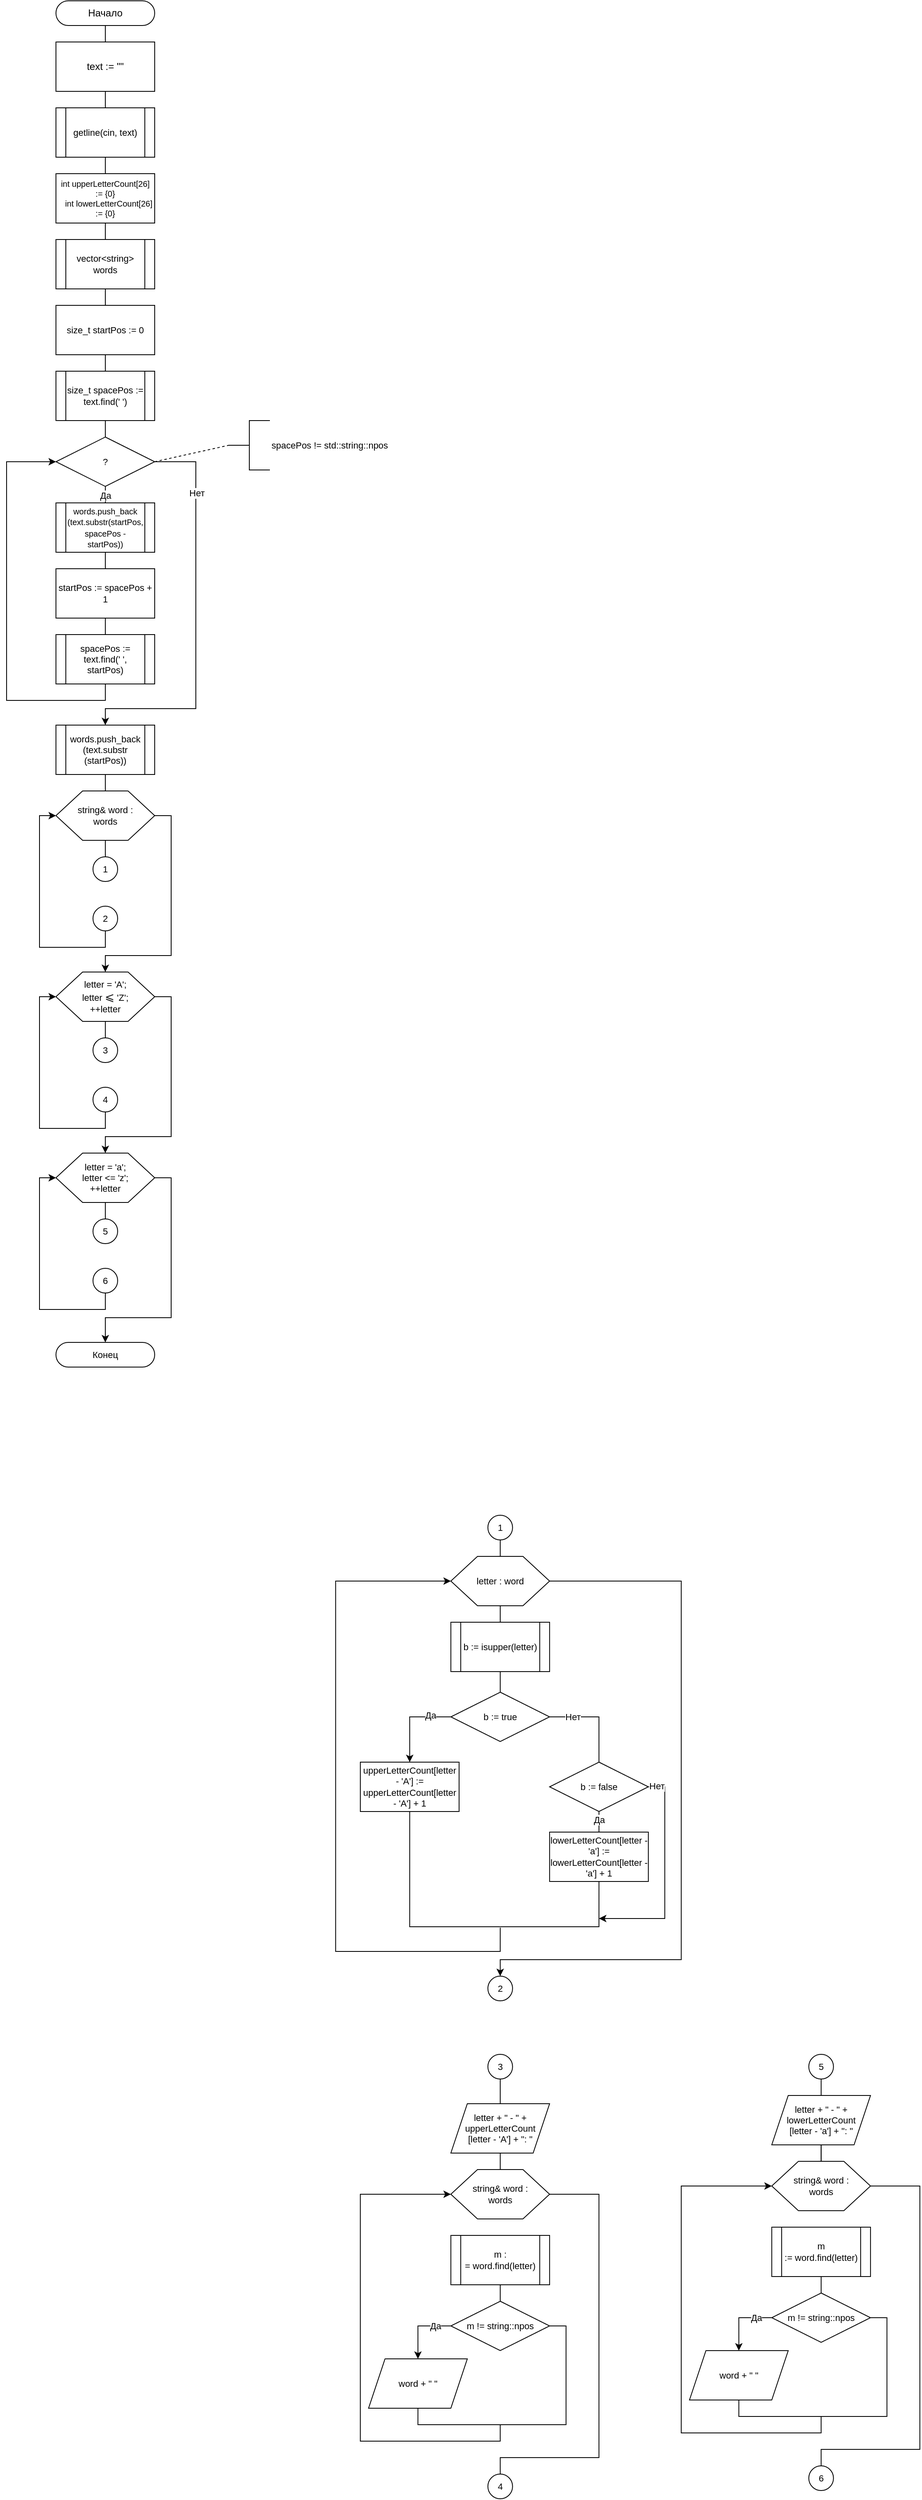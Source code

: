 <mxfile version="24.1.0" type="device">
  <diagram name="Страница — 1" id="LpRWLgtyUxqBfQE5HRES">
    <mxGraphModel dx="1615" dy="1103" grid="1" gridSize="10" guides="1" tooltips="1" connect="1" arrows="1" fold="1" page="1" pageScale="1" pageWidth="827" pageHeight="1169" math="0" shadow="0">
      <root>
        <mxCell id="0" />
        <mxCell id="1" parent="0" />
        <mxCell id="wi-dHBFV3SKePWuk6fNv-3" style="edgeStyle=orthogonalEdgeStyle;rounded=0;orthogonalLoop=1;jettySize=auto;html=1;exitX=0.5;exitY=1;exitDx=0;exitDy=0;entryX=0.5;entryY=0;entryDx=0;entryDy=0;endArrow=none;endFill=0;" parent="1" source="wi-dHBFV3SKePWuk6fNv-1" target="wi-dHBFV3SKePWuk6fNv-2" edge="1">
          <mxGeometry relative="1" as="geometry" />
        </mxCell>
        <mxCell id="wi-dHBFV3SKePWuk6fNv-1" value="Начало" style="rounded=1;whiteSpace=wrap;html=1;arcSize=50;" parent="1" vertex="1">
          <mxGeometry x="450" y="80.0" width="120" height="30" as="geometry" />
        </mxCell>
        <mxCell id="wi-dHBFV3SKePWuk6fNv-6" style="edgeStyle=orthogonalEdgeStyle;rounded=0;orthogonalLoop=1;jettySize=auto;html=1;exitX=0.5;exitY=1;exitDx=0;exitDy=0;entryX=0.5;entryY=0;entryDx=0;entryDy=0;strokeColor=default;align=center;verticalAlign=middle;fontFamily=Helvetica;fontSize=11;fontColor=default;labelBackgroundColor=default;endArrow=none;endFill=0;" parent="1" source="wi-dHBFV3SKePWuk6fNv-2" target="wi-dHBFV3SKePWuk6fNv-5" edge="1">
          <mxGeometry relative="1" as="geometry" />
        </mxCell>
        <mxCell id="wi-dHBFV3SKePWuk6fNv-2" value="text := &quot;&quot;" style="rounded=0;whiteSpace=wrap;html=1;" parent="1" vertex="1">
          <mxGeometry x="450" y="130" width="120" height="60" as="geometry" />
        </mxCell>
        <mxCell id="wi-dHBFV3SKePWuk6fNv-8" style="edgeStyle=orthogonalEdgeStyle;rounded=0;orthogonalLoop=1;jettySize=auto;html=1;exitX=0.5;exitY=1;exitDx=0;exitDy=0;entryX=0.5;entryY=0;entryDx=0;entryDy=0;strokeColor=default;align=center;verticalAlign=middle;fontFamily=Helvetica;fontSize=11;fontColor=default;labelBackgroundColor=default;endArrow=none;endFill=0;" parent="1" source="wi-dHBFV3SKePWuk6fNv-5" target="wi-dHBFV3SKePWuk6fNv-7" edge="1">
          <mxGeometry relative="1" as="geometry" />
        </mxCell>
        <mxCell id="wi-dHBFV3SKePWuk6fNv-5" value="getline(cin, text)" style="shape=process;whiteSpace=wrap;html=1;backgroundOutline=1;fontFamily=Helvetica;fontSize=11;fontColor=default;labelBackgroundColor=default;" parent="1" vertex="1">
          <mxGeometry x="450" y="210" width="120" height="60" as="geometry" />
        </mxCell>
        <mxCell id="wi-dHBFV3SKePWuk6fNv-10" style="edgeStyle=orthogonalEdgeStyle;rounded=0;orthogonalLoop=1;jettySize=auto;html=1;exitX=0.5;exitY=1;exitDx=0;exitDy=0;entryX=0.5;entryY=0;entryDx=0;entryDy=0;strokeColor=default;align=center;verticalAlign=middle;fontFamily=Helvetica;fontSize=11;fontColor=default;labelBackgroundColor=default;endArrow=none;endFill=0;" parent="1" source="wi-dHBFV3SKePWuk6fNv-7" target="wi-dHBFV3SKePWuk6fNv-9" edge="1">
          <mxGeometry relative="1" as="geometry" />
        </mxCell>
        <mxCell id="wi-dHBFV3SKePWuk6fNv-7" value="&lt;div style=&quot;font-size: 10px;&quot;&gt;&lt;font style=&quot;font-size: 10px;&quot;&gt;int upperLetterCount[26] := {0}&lt;/font&gt;&lt;/div&gt;&lt;div style=&quot;font-size: 10px;&quot;&gt;&lt;font style=&quot;font-size: 10px;&quot;&gt;&amp;nbsp; &amp;nbsp;int lowerLetterCount[26] := {0}&lt;/font&gt;&lt;/div&gt;" style="rounded=0;whiteSpace=wrap;html=1;fontFamily=Helvetica;fontSize=11;fontColor=default;labelBackgroundColor=default;" parent="1" vertex="1">
          <mxGeometry x="450" y="290" width="120" height="60" as="geometry" />
        </mxCell>
        <mxCell id="wi-dHBFV3SKePWuk6fNv-12" style="edgeStyle=orthogonalEdgeStyle;rounded=0;orthogonalLoop=1;jettySize=auto;html=1;exitX=0.5;exitY=1;exitDx=0;exitDy=0;entryX=0.5;entryY=0;entryDx=0;entryDy=0;strokeColor=default;align=center;verticalAlign=middle;fontFamily=Helvetica;fontSize=11;fontColor=default;labelBackgroundColor=default;endArrow=none;endFill=0;" parent="1" source="wi-dHBFV3SKePWuk6fNv-9" target="wi-dHBFV3SKePWuk6fNv-11" edge="1">
          <mxGeometry relative="1" as="geometry" />
        </mxCell>
        <mxCell id="wi-dHBFV3SKePWuk6fNv-9" value="vector&amp;lt;string&amp;gt; words" style="shape=process;whiteSpace=wrap;html=1;backgroundOutline=1;fontFamily=Helvetica;fontSize=11;fontColor=default;labelBackgroundColor=default;" parent="1" vertex="1">
          <mxGeometry x="450" y="370" width="120" height="60" as="geometry" />
        </mxCell>
        <mxCell id="wi-dHBFV3SKePWuk6fNv-14" style="edgeStyle=orthogonalEdgeStyle;rounded=0;orthogonalLoop=1;jettySize=auto;html=1;exitX=0.5;exitY=1;exitDx=0;exitDy=0;entryX=0.5;entryY=0;entryDx=0;entryDy=0;strokeColor=default;align=center;verticalAlign=middle;fontFamily=Helvetica;fontSize=11;fontColor=default;labelBackgroundColor=default;endArrow=none;endFill=0;" parent="1" source="wi-dHBFV3SKePWuk6fNv-11" target="wi-dHBFV3SKePWuk6fNv-13" edge="1">
          <mxGeometry relative="1" as="geometry" />
        </mxCell>
        <mxCell id="wi-dHBFV3SKePWuk6fNv-11" value="size_t startPos := 0" style="rounded=0;whiteSpace=wrap;html=1;fontFamily=Helvetica;fontSize=11;fontColor=default;labelBackgroundColor=default;" parent="1" vertex="1">
          <mxGeometry x="450" y="450" width="120" height="60" as="geometry" />
        </mxCell>
        <mxCell id="wi-dHBFV3SKePWuk6fNv-16" style="edgeStyle=orthogonalEdgeStyle;rounded=0;orthogonalLoop=1;jettySize=auto;html=1;exitX=0.5;exitY=1;exitDx=0;exitDy=0;entryX=0.5;entryY=0;entryDx=0;entryDy=0;strokeColor=default;align=center;verticalAlign=middle;fontFamily=Helvetica;fontSize=11;fontColor=default;labelBackgroundColor=default;endArrow=none;endFill=0;" parent="1" source="wi-dHBFV3SKePWuk6fNv-13" target="wi-dHBFV3SKePWuk6fNv-15" edge="1">
          <mxGeometry relative="1" as="geometry" />
        </mxCell>
        <mxCell id="wi-dHBFV3SKePWuk6fNv-13" value="size_t spacePos := text.find(&#39; &#39;)" style="shape=process;whiteSpace=wrap;html=1;backgroundOutline=1;fontFamily=Helvetica;fontSize=11;fontColor=default;labelBackgroundColor=default;" parent="1" vertex="1">
          <mxGeometry x="450" y="530" width="120" height="60" as="geometry" />
        </mxCell>
        <mxCell id="wi-dHBFV3SKePWuk6fNv-20" style="edgeStyle=orthogonalEdgeStyle;rounded=0;orthogonalLoop=1;jettySize=auto;html=1;exitX=0.5;exitY=1;exitDx=0;exitDy=0;entryX=0.5;entryY=0;entryDx=0;entryDy=0;strokeColor=default;align=center;verticalAlign=middle;fontFamily=Helvetica;fontSize=11;fontColor=default;labelBackgroundColor=default;endArrow=none;endFill=0;" parent="1" source="wi-dHBFV3SKePWuk6fNv-15" target="wi-dHBFV3SKePWuk6fNv-19" edge="1">
          <mxGeometry relative="1" as="geometry" />
        </mxCell>
        <mxCell id="wi-dHBFV3SKePWuk6fNv-25" value="Да" style="edgeLabel;html=1;align=center;verticalAlign=middle;resizable=0;points=[];fontFamily=Helvetica;fontSize=11;fontColor=default;labelBackgroundColor=default;" parent="wi-dHBFV3SKePWuk6fNv-20" vertex="1" connectable="0">
          <mxGeometry x="0.039" relative="1" as="geometry">
            <mxPoint as="offset" />
          </mxGeometry>
        </mxCell>
        <mxCell id="wi-dHBFV3SKePWuk6fNv-29" style="edgeStyle=orthogonalEdgeStyle;rounded=0;orthogonalLoop=1;jettySize=auto;html=1;exitX=1;exitY=0.5;exitDx=0;exitDy=0;entryX=0.5;entryY=0;entryDx=0;entryDy=0;strokeColor=default;align=center;verticalAlign=middle;fontFamily=Helvetica;fontSize=11;fontColor=default;labelBackgroundColor=default;endArrow=classic;endFill=1;" parent="1" source="wi-dHBFV3SKePWuk6fNv-15" target="wi-dHBFV3SKePWuk6fNv-28" edge="1">
          <mxGeometry relative="1" as="geometry">
            <Array as="points">
              <mxPoint x="620" y="640" />
              <mxPoint x="620" y="940" />
              <mxPoint x="510" y="940" />
            </Array>
          </mxGeometry>
        </mxCell>
        <mxCell id="wi-dHBFV3SKePWuk6fNv-31" value="Нет" style="edgeLabel;html=1;align=center;verticalAlign=middle;resizable=0;points=[];fontFamily=Helvetica;fontSize=11;fontColor=default;labelBackgroundColor=default;" parent="wi-dHBFV3SKePWuk6fNv-29" vertex="1" connectable="0">
          <mxGeometry x="-0.634" y="1" relative="1" as="geometry">
            <mxPoint as="offset" />
          </mxGeometry>
        </mxCell>
        <mxCell id="wi-dHBFV3SKePWuk6fNv-15" value="&lt;font style=&quot;font-size: 11px;&quot;&gt;?&lt;/font&gt;" style="rhombus;whiteSpace=wrap;html=1;fontFamily=Helvetica;fontSize=8;fontColor=default;labelBackgroundColor=default;" parent="1" vertex="1">
          <mxGeometry x="450" y="610" width="120" height="60" as="geometry" />
        </mxCell>
        <mxCell id="wi-dHBFV3SKePWuk6fNv-17" value="spacePos != std::string::npos" style="strokeWidth=1;html=1;shape=mxgraph.flowchart.annotation_2;align=left;labelPosition=right;pointerEvents=1;fontFamily=Helvetica;fontSize=11;fontColor=default;labelBackgroundColor=default;" parent="1" vertex="1">
          <mxGeometry x="660" y="590" width="50" height="60" as="geometry" />
        </mxCell>
        <mxCell id="wi-dHBFV3SKePWuk6fNv-18" style="rounded=0;orthogonalLoop=1;jettySize=auto;html=1;exitX=1;exitY=0.5;exitDx=0;exitDy=0;entryX=0;entryY=0.5;entryDx=0;entryDy=0;entryPerimeter=0;strokeColor=default;align=center;verticalAlign=middle;fontFamily=Helvetica;fontSize=11;fontColor=default;labelBackgroundColor=default;endArrow=none;endFill=0;dashed=1;" parent="1" source="wi-dHBFV3SKePWuk6fNv-15" target="wi-dHBFV3SKePWuk6fNv-17" edge="1">
          <mxGeometry relative="1" as="geometry" />
        </mxCell>
        <mxCell id="wi-dHBFV3SKePWuk6fNv-22" style="edgeStyle=orthogonalEdgeStyle;rounded=0;orthogonalLoop=1;jettySize=auto;html=1;exitX=0.5;exitY=1;exitDx=0;exitDy=0;entryX=0.5;entryY=0;entryDx=0;entryDy=0;strokeColor=default;align=center;verticalAlign=middle;fontFamily=Helvetica;fontSize=11;fontColor=default;labelBackgroundColor=default;endArrow=none;endFill=0;" parent="1" source="wi-dHBFV3SKePWuk6fNv-19" target="wi-dHBFV3SKePWuk6fNv-21" edge="1">
          <mxGeometry relative="1" as="geometry" />
        </mxCell>
        <mxCell id="wi-dHBFV3SKePWuk6fNv-19" value="&lt;font style=&quot;font-size: 10px;&quot;&gt;words.push_back&lt;/font&gt;&lt;div&gt;&lt;font style=&quot;font-size: 10px;&quot;&gt;(text.substr(startPos, spacePos - startPos))&lt;/font&gt;&lt;/div&gt;" style="shape=process;whiteSpace=wrap;html=1;backgroundOutline=1;fontFamily=Helvetica;fontSize=11;fontColor=default;labelBackgroundColor=default;" parent="1" vertex="1">
          <mxGeometry x="450" y="690" width="120" height="60" as="geometry" />
        </mxCell>
        <mxCell id="wi-dHBFV3SKePWuk6fNv-24" style="edgeStyle=orthogonalEdgeStyle;rounded=0;orthogonalLoop=1;jettySize=auto;html=1;exitX=0.5;exitY=1;exitDx=0;exitDy=0;entryX=0.5;entryY=0;entryDx=0;entryDy=0;strokeColor=default;align=center;verticalAlign=middle;fontFamily=Helvetica;fontSize=11;fontColor=default;labelBackgroundColor=default;endArrow=none;endFill=0;" parent="1" source="wi-dHBFV3SKePWuk6fNv-21" target="wi-dHBFV3SKePWuk6fNv-23" edge="1">
          <mxGeometry relative="1" as="geometry" />
        </mxCell>
        <mxCell id="wi-dHBFV3SKePWuk6fNv-21" value="startPos := spacePos + 1" style="rounded=0;whiteSpace=wrap;html=1;fontFamily=Helvetica;fontSize=11;fontColor=default;labelBackgroundColor=default;" parent="1" vertex="1">
          <mxGeometry x="450" y="770" width="120" height="60" as="geometry" />
        </mxCell>
        <mxCell id="wi-dHBFV3SKePWuk6fNv-26" style="edgeStyle=orthogonalEdgeStyle;rounded=0;orthogonalLoop=1;jettySize=auto;html=1;exitX=0.5;exitY=1;exitDx=0;exitDy=0;entryX=0;entryY=0.5;entryDx=0;entryDy=0;strokeColor=default;align=center;verticalAlign=middle;fontFamily=Helvetica;fontSize=11;fontColor=default;labelBackgroundColor=default;endArrow=classic;endFill=1;" parent="1" source="wi-dHBFV3SKePWuk6fNv-23" target="wi-dHBFV3SKePWuk6fNv-15" edge="1">
          <mxGeometry relative="1" as="geometry">
            <Array as="points">
              <mxPoint x="510" y="930" />
              <mxPoint x="390" y="930" />
              <mxPoint x="390" y="640" />
            </Array>
          </mxGeometry>
        </mxCell>
        <mxCell id="wi-dHBFV3SKePWuk6fNv-23" value="spacePos := text.find(&#39; &#39;, startPos)" style="shape=process;whiteSpace=wrap;html=1;backgroundOutline=1;fontFamily=Helvetica;fontSize=11;fontColor=default;labelBackgroundColor=default;" parent="1" vertex="1">
          <mxGeometry x="450" y="850" width="120" height="60" as="geometry" />
        </mxCell>
        <mxCell id="wi-dHBFV3SKePWuk6fNv-36" style="edgeStyle=orthogonalEdgeStyle;rounded=0;orthogonalLoop=1;jettySize=auto;html=1;exitX=0.5;exitY=1;exitDx=0;exitDy=0;entryX=0.5;entryY=0;entryDx=0;entryDy=0;strokeColor=default;align=center;verticalAlign=middle;fontFamily=Helvetica;fontSize=11;fontColor=default;labelBackgroundColor=default;endArrow=none;endFill=0;" parent="1" source="wi-dHBFV3SKePWuk6fNv-28" target="wi-dHBFV3SKePWuk6fNv-32" edge="1">
          <mxGeometry relative="1" as="geometry" />
        </mxCell>
        <mxCell id="wi-dHBFV3SKePWuk6fNv-28" value="words.push_back&lt;div&gt;(text.substr&lt;/div&gt;&lt;div&gt;(startPos))&lt;/div&gt;" style="shape=process;whiteSpace=wrap;html=1;backgroundOutline=1;fontFamily=Helvetica;fontSize=11;fontColor=default;labelBackgroundColor=default;" parent="1" vertex="1">
          <mxGeometry x="450" y="960" width="120" height="60" as="geometry" />
        </mxCell>
        <mxCell id="wi-dHBFV3SKePWuk6fNv-39" style="edgeStyle=orthogonalEdgeStyle;rounded=0;orthogonalLoop=1;jettySize=auto;html=1;exitX=0.5;exitY=1;exitDx=0;exitDy=0;entryX=0.5;entryY=0;entryDx=0;entryDy=0;strokeColor=default;align=center;verticalAlign=middle;fontFamily=Helvetica;fontSize=11;fontColor=default;labelBackgroundColor=default;endArrow=none;endFill=0;" parent="1" source="wi-dHBFV3SKePWuk6fNv-32" target="wi-dHBFV3SKePWuk6fNv-38" edge="1">
          <mxGeometry relative="1" as="geometry" />
        </mxCell>
        <mxCell id="wi-dHBFV3SKePWuk6fNv-70" style="edgeStyle=orthogonalEdgeStyle;rounded=0;orthogonalLoop=1;jettySize=auto;html=1;exitX=1;exitY=0.5;exitDx=0;exitDy=0;entryX=0.5;entryY=0;entryDx=0;entryDy=0;strokeColor=default;align=center;verticalAlign=middle;fontFamily=Helvetica;fontSize=11;fontColor=default;labelBackgroundColor=default;endArrow=classic;endFill=1;" parent="1" source="wi-dHBFV3SKePWuk6fNv-32" target="wi-dHBFV3SKePWuk6fNv-68" edge="1">
          <mxGeometry relative="1" as="geometry">
            <Array as="points">
              <mxPoint x="590" y="1070" />
              <mxPoint x="590" y="1240" />
              <mxPoint x="510" y="1240" />
            </Array>
          </mxGeometry>
        </mxCell>
        <mxCell id="wi-dHBFV3SKePWuk6fNv-32" value="" style="verticalLabelPosition=bottom;verticalAlign=top;html=1;shape=hexagon;perimeter=hexagonPerimeter2;arcSize=6;size=0.27;fontFamily=Helvetica;fontSize=11;fontColor=default;labelBackgroundColor=default;" parent="1" vertex="1">
          <mxGeometry x="450" y="1040" width="120" height="60" as="geometry" />
        </mxCell>
        <mxCell id="wi-dHBFV3SKePWuk6fNv-33" value="string&amp;amp; word : words" style="text;html=1;align=center;verticalAlign=middle;whiteSpace=wrap;rounded=0;fontFamily=Helvetica;fontSize=11;fontColor=default;labelBackgroundColor=default;" parent="1" vertex="1">
          <mxGeometry x="470" y="1055" width="80" height="30" as="geometry" />
        </mxCell>
        <mxCell id="wi-dHBFV3SKePWuk6fNv-45" style="edgeStyle=orthogonalEdgeStyle;rounded=0;orthogonalLoop=1;jettySize=auto;html=1;exitX=0.5;exitY=1;exitDx=0;exitDy=0;entryX=0.5;entryY=0;entryDx=0;entryDy=0;strokeColor=default;align=center;verticalAlign=middle;fontFamily=Helvetica;fontSize=11;fontColor=default;labelBackgroundColor=default;endArrow=none;endFill=0;" parent="1" source="wi-dHBFV3SKePWuk6fNv-34" target="wi-dHBFV3SKePWuk6fNv-44" edge="1">
          <mxGeometry relative="1" as="geometry" />
        </mxCell>
        <mxCell id="wi-dHBFV3SKePWuk6fNv-65" style="edgeStyle=orthogonalEdgeStyle;rounded=0;orthogonalLoop=1;jettySize=auto;html=1;exitX=0;exitY=0.5;exitDx=0;exitDy=0;strokeColor=default;align=center;verticalAlign=middle;fontFamily=Helvetica;fontSize=11;fontColor=default;labelBackgroundColor=default;endArrow=none;endFill=0;startArrow=classic;startFill=1;" parent="1" source="wi-dHBFV3SKePWuk6fNv-34" edge="1">
          <mxGeometry relative="1" as="geometry">
            <mxPoint x="989.92" y="2421.103" as="targetPoint" />
            <Array as="points">
              <mxPoint x="789.92" y="2000" />
              <mxPoint x="789.92" y="2450" />
              <mxPoint x="989.92" y="2450" />
            </Array>
          </mxGeometry>
        </mxCell>
        <mxCell id="wi-dHBFV3SKePWuk6fNv-67" style="edgeStyle=orthogonalEdgeStyle;rounded=0;orthogonalLoop=1;jettySize=auto;html=1;exitX=1;exitY=0.5;exitDx=0;exitDy=0;entryX=0.5;entryY=0;entryDx=0;entryDy=0;strokeColor=default;align=center;verticalAlign=middle;fontFamily=Helvetica;fontSize=11;fontColor=default;labelBackgroundColor=default;endArrow=classic;endFill=1;" parent="1" source="wi-dHBFV3SKePWuk6fNv-34" target="wi-dHBFV3SKePWuk6fNv-66" edge="1">
          <mxGeometry relative="1" as="geometry">
            <Array as="points">
              <mxPoint x="1209.92" y="2000" />
              <mxPoint x="1209.92" y="2460" />
              <mxPoint x="989.92" y="2460" />
            </Array>
          </mxGeometry>
        </mxCell>
        <mxCell id="wi-dHBFV3SKePWuk6fNv-34" value="" style="verticalLabelPosition=bottom;verticalAlign=top;html=1;shape=hexagon;perimeter=hexagonPerimeter2;arcSize=6;size=0.27;fontFamily=Helvetica;fontSize=11;fontColor=default;labelBackgroundColor=default;" parent="1" vertex="1">
          <mxGeometry x="929.92" y="1970" width="120" height="60" as="geometry" />
        </mxCell>
        <mxCell id="wi-dHBFV3SKePWuk6fNv-37" value="letter : word" style="text;html=1;align=center;verticalAlign=middle;whiteSpace=wrap;rounded=0;fontFamily=Helvetica;fontSize=11;fontColor=default;labelBackgroundColor=default;" parent="1" vertex="1">
          <mxGeometry x="959.92" y="1985" width="60" height="30" as="geometry" />
        </mxCell>
        <mxCell id="wi-dHBFV3SKePWuk6fNv-38" value="1" style="ellipse;whiteSpace=wrap;html=1;aspect=fixed;fontFamily=Helvetica;fontSize=11;fontColor=default;labelBackgroundColor=default;" parent="1" vertex="1">
          <mxGeometry x="495" y="1120" width="30" height="30" as="geometry" />
        </mxCell>
        <mxCell id="wi-dHBFV3SKePWuk6fNv-41" style="edgeStyle=orthogonalEdgeStyle;rounded=0;orthogonalLoop=1;jettySize=auto;html=1;exitX=0.5;exitY=1;exitDx=0;exitDy=0;entryX=0;entryY=0.5;entryDx=0;entryDy=0;strokeColor=default;align=center;verticalAlign=middle;fontFamily=Helvetica;fontSize=11;fontColor=default;labelBackgroundColor=default;endArrow=classic;endFill=1;" parent="1" source="wi-dHBFV3SKePWuk6fNv-40" target="wi-dHBFV3SKePWuk6fNv-32" edge="1">
          <mxGeometry relative="1" as="geometry" />
        </mxCell>
        <mxCell id="wi-dHBFV3SKePWuk6fNv-40" value="2" style="ellipse;whiteSpace=wrap;html=1;aspect=fixed;fontFamily=Helvetica;fontSize=11;fontColor=default;labelBackgroundColor=default;" parent="1" vertex="1">
          <mxGeometry x="495" y="1180" width="30" height="30" as="geometry" />
        </mxCell>
        <mxCell id="wi-dHBFV3SKePWuk6fNv-43" style="edgeStyle=orthogonalEdgeStyle;rounded=0;orthogonalLoop=1;jettySize=auto;html=1;exitX=0.5;exitY=1;exitDx=0;exitDy=0;entryX=0.5;entryY=0;entryDx=0;entryDy=0;strokeColor=default;align=center;verticalAlign=middle;fontFamily=Helvetica;fontSize=11;fontColor=default;labelBackgroundColor=default;endArrow=none;endFill=0;" parent="1" source="wi-dHBFV3SKePWuk6fNv-42" target="wi-dHBFV3SKePWuk6fNv-34" edge="1">
          <mxGeometry relative="1" as="geometry" />
        </mxCell>
        <mxCell id="wi-dHBFV3SKePWuk6fNv-42" value="1" style="ellipse;whiteSpace=wrap;html=1;aspect=fixed;fontFamily=Helvetica;fontSize=11;fontColor=default;labelBackgroundColor=default;" parent="1" vertex="1">
          <mxGeometry x="974.92" y="1920" width="30" height="30" as="geometry" />
        </mxCell>
        <mxCell id="wi-dHBFV3SKePWuk6fNv-47" style="edgeStyle=orthogonalEdgeStyle;rounded=0;orthogonalLoop=1;jettySize=auto;html=1;exitX=0.5;exitY=1;exitDx=0;exitDy=0;entryX=0.5;entryY=0;entryDx=0;entryDy=0;strokeColor=default;align=center;verticalAlign=middle;fontFamily=Helvetica;fontSize=11;fontColor=default;labelBackgroundColor=default;endArrow=none;endFill=0;" parent="1" source="wi-dHBFV3SKePWuk6fNv-44" target="wi-dHBFV3SKePWuk6fNv-46" edge="1">
          <mxGeometry relative="1" as="geometry" />
        </mxCell>
        <mxCell id="wi-dHBFV3SKePWuk6fNv-44" value="b :=&amp;nbsp;isupper(letter)" style="shape=process;whiteSpace=wrap;html=1;backgroundOutline=1;fontFamily=Helvetica;fontSize=11;fontColor=default;labelBackgroundColor=default;" parent="1" vertex="1">
          <mxGeometry x="929.92" y="2050" width="120" height="60" as="geometry" />
        </mxCell>
        <mxCell id="wi-dHBFV3SKePWuk6fNv-52" style="edgeStyle=orthogonalEdgeStyle;rounded=0;orthogonalLoop=1;jettySize=auto;html=1;exitX=0;exitY=0.5;exitDx=0;exitDy=0;entryX=0.5;entryY=0;entryDx=0;entryDy=0;strokeColor=default;align=center;verticalAlign=middle;fontFamily=Helvetica;fontSize=11;fontColor=default;labelBackgroundColor=default;endArrow=classic;endFill=1;" parent="1" source="wi-dHBFV3SKePWuk6fNv-46" target="wi-dHBFV3SKePWuk6fNv-51" edge="1">
          <mxGeometry relative="1" as="geometry" />
        </mxCell>
        <mxCell id="wi-dHBFV3SKePWuk6fNv-53" value="Да" style="edgeLabel;html=1;align=center;verticalAlign=middle;resizable=0;points=[];fontFamily=Helvetica;fontSize=11;fontColor=default;labelBackgroundColor=default;" parent="wi-dHBFV3SKePWuk6fNv-52" vertex="1" connectable="0">
          <mxGeometry x="-0.522" y="-2" relative="1" as="geometry">
            <mxPoint as="offset" />
          </mxGeometry>
        </mxCell>
        <mxCell id="wi-dHBFV3SKePWuk6fNv-55" style="edgeStyle=orthogonalEdgeStyle;rounded=0;orthogonalLoop=1;jettySize=auto;html=1;exitX=1;exitY=0.5;exitDx=0;exitDy=0;entryX=0.5;entryY=0;entryDx=0;entryDy=0;strokeColor=default;align=center;verticalAlign=middle;fontFamily=Helvetica;fontSize=11;fontColor=default;labelBackgroundColor=default;endArrow=none;endFill=0;" parent="1" source="wi-dHBFV3SKePWuk6fNv-46" target="wi-dHBFV3SKePWuk6fNv-54" edge="1">
          <mxGeometry relative="1" as="geometry" />
        </mxCell>
        <mxCell id="wi-dHBFV3SKePWuk6fNv-56" value="Нет" style="edgeLabel;html=1;align=center;verticalAlign=middle;resizable=0;points=[];fontFamily=Helvetica;fontSize=11;fontColor=default;labelBackgroundColor=default;" parent="wi-dHBFV3SKePWuk6fNv-55" vertex="1" connectable="0">
          <mxGeometry x="-0.525" relative="1" as="geometry">
            <mxPoint as="offset" />
          </mxGeometry>
        </mxCell>
        <mxCell id="wi-dHBFV3SKePWuk6fNv-46" value="&lt;font style=&quot;font-size: 11px;&quot;&gt;b := true&lt;/font&gt;" style="rhombus;whiteSpace=wrap;html=1;fontFamily=Helvetica;fontSize=8;fontColor=default;labelBackgroundColor=default;" parent="1" vertex="1">
          <mxGeometry x="929.92" y="2135" width="120" height="60" as="geometry" />
        </mxCell>
        <mxCell id="wi-dHBFV3SKePWuk6fNv-60" style="edgeStyle=orthogonalEdgeStyle;rounded=0;orthogonalLoop=1;jettySize=auto;html=1;exitX=0.5;exitY=1;exitDx=0;exitDy=0;strokeColor=default;align=center;verticalAlign=middle;fontFamily=Helvetica;fontSize=11;fontColor=default;labelBackgroundColor=default;endArrow=none;endFill=0;" parent="1" source="wi-dHBFV3SKePWuk6fNv-51" edge="1">
          <mxGeometry relative="1" as="geometry">
            <mxPoint x="989.92" y="2420" as="targetPoint" />
            <Array as="points">
              <mxPoint x="879.92" y="2420" />
            </Array>
          </mxGeometry>
        </mxCell>
        <mxCell id="wi-dHBFV3SKePWuk6fNv-51" value="upperLetterCount[letter - &#39;A&#39;] := upperLetterCount[letter - &#39;A&#39;]&amp;nbsp;+ 1" style="rounded=0;whiteSpace=wrap;html=1;fontFamily=Helvetica;fontSize=11;fontColor=default;labelBackgroundColor=default;" parent="1" vertex="1">
          <mxGeometry x="819.92" y="2220" width="120" height="60" as="geometry" />
        </mxCell>
        <mxCell id="wi-dHBFV3SKePWuk6fNv-58" style="edgeStyle=orthogonalEdgeStyle;rounded=0;orthogonalLoop=1;jettySize=auto;html=1;exitX=0.5;exitY=1;exitDx=0;exitDy=0;entryX=0.5;entryY=0;entryDx=0;entryDy=0;strokeColor=default;align=center;verticalAlign=middle;fontFamily=Helvetica;fontSize=11;fontColor=default;labelBackgroundColor=default;endArrow=none;endFill=0;" parent="1" source="wi-dHBFV3SKePWuk6fNv-54" target="wi-dHBFV3SKePWuk6fNv-57" edge="1">
          <mxGeometry relative="1" as="geometry" />
        </mxCell>
        <mxCell id="wi-dHBFV3SKePWuk6fNv-59" value="Да" style="edgeLabel;html=1;align=center;verticalAlign=middle;resizable=0;points=[];fontFamily=Helvetica;fontSize=11;fontColor=default;labelBackgroundColor=default;" parent="wi-dHBFV3SKePWuk6fNv-58" vertex="1" connectable="0">
          <mxGeometry x="-0.189" relative="1" as="geometry">
            <mxPoint as="offset" />
          </mxGeometry>
        </mxCell>
        <mxCell id="wi-dHBFV3SKePWuk6fNv-62" style="edgeStyle=orthogonalEdgeStyle;rounded=0;orthogonalLoop=1;jettySize=auto;html=1;exitX=1;exitY=0.5;exitDx=0;exitDy=0;strokeColor=default;align=center;verticalAlign=middle;fontFamily=Helvetica;fontSize=11;fontColor=default;labelBackgroundColor=default;endArrow=classic;endFill=1;" parent="1" source="wi-dHBFV3SKePWuk6fNv-54" edge="1">
          <mxGeometry relative="1" as="geometry">
            <mxPoint x="1109.92" y="2410" as="targetPoint" />
            <Array as="points">
              <mxPoint x="1189.92" y="2250" />
              <mxPoint x="1189.92" y="2410" />
            </Array>
          </mxGeometry>
        </mxCell>
        <mxCell id="wi-dHBFV3SKePWuk6fNv-63" value="Нет" style="edgeLabel;html=1;align=center;verticalAlign=middle;resizable=0;points=[];fontFamily=Helvetica;fontSize=11;fontColor=default;labelBackgroundColor=default;" parent="wi-dHBFV3SKePWuk6fNv-62" vertex="1" connectable="0">
          <mxGeometry x="-0.928" y="1" relative="1" as="geometry">
            <mxPoint as="offset" />
          </mxGeometry>
        </mxCell>
        <mxCell id="wi-dHBFV3SKePWuk6fNv-54" value="&lt;span style=&quot;font-size: 11px;&quot;&gt;b := false&lt;/span&gt;" style="rhombus;whiteSpace=wrap;html=1;fontFamily=Helvetica;fontSize=8;fontColor=default;labelBackgroundColor=default;" parent="1" vertex="1">
          <mxGeometry x="1049.92" y="2220" width="120" height="60" as="geometry" />
        </mxCell>
        <mxCell id="wi-dHBFV3SKePWuk6fNv-61" style="edgeStyle=orthogonalEdgeStyle;rounded=0;orthogonalLoop=1;jettySize=auto;html=1;exitX=0.5;exitY=1;exitDx=0;exitDy=0;strokeColor=default;align=center;verticalAlign=middle;fontFamily=Helvetica;fontSize=11;fontColor=default;labelBackgroundColor=default;endArrow=none;endFill=0;" parent="1" source="wi-dHBFV3SKePWuk6fNv-57" edge="1">
          <mxGeometry relative="1" as="geometry">
            <mxPoint x="989.92" y="2420" as="targetPoint" />
            <Array as="points">
              <mxPoint x="1109.92" y="2420" />
            </Array>
          </mxGeometry>
        </mxCell>
        <mxCell id="wi-dHBFV3SKePWuk6fNv-57" value="lowerLetterCount[letter - &#39;a&#39;] := lowerLetterCount[letter - &#39;a&#39;] + 1" style="rounded=0;whiteSpace=wrap;html=1;fontFamily=Helvetica;fontSize=11;fontColor=default;labelBackgroundColor=default;" parent="1" vertex="1">
          <mxGeometry x="1049.92" y="2305" width="120" height="60" as="geometry" />
        </mxCell>
        <mxCell id="wi-dHBFV3SKePWuk6fNv-66" value="2" style="ellipse;whiteSpace=wrap;html=1;aspect=fixed;fontFamily=Helvetica;fontSize=11;fontColor=default;labelBackgroundColor=default;" parent="1" vertex="1">
          <mxGeometry x="974.92" y="2480" width="30" height="30" as="geometry" />
        </mxCell>
        <mxCell id="wi-dHBFV3SKePWuk6fNv-72" style="edgeStyle=orthogonalEdgeStyle;rounded=0;orthogonalLoop=1;jettySize=auto;html=1;exitX=0.5;exitY=1;exitDx=0;exitDy=0;entryX=0.5;entryY=0;entryDx=0;entryDy=0;strokeColor=default;align=center;verticalAlign=middle;fontFamily=Helvetica;fontSize=11;fontColor=default;labelBackgroundColor=default;endArrow=none;endFill=0;" parent="1" source="wi-dHBFV3SKePWuk6fNv-68" target="wi-dHBFV3SKePWuk6fNv-71" edge="1">
          <mxGeometry relative="1" as="geometry" />
        </mxCell>
        <mxCell id="wi-dHBFV3SKePWuk6fNv-77" style="edgeStyle=orthogonalEdgeStyle;rounded=0;orthogonalLoop=1;jettySize=auto;html=1;exitX=1;exitY=0.5;exitDx=0;exitDy=0;entryX=0.5;entryY=0;entryDx=0;entryDy=0;strokeColor=default;align=center;verticalAlign=middle;fontFamily=Helvetica;fontSize=11;fontColor=default;labelBackgroundColor=default;endArrow=classic;endFill=1;" parent="1" source="wi-dHBFV3SKePWuk6fNv-68" target="wi-dHBFV3SKePWuk6fNv-75" edge="1">
          <mxGeometry relative="1" as="geometry">
            <Array as="points">
              <mxPoint x="590" y="1290" />
              <mxPoint x="590" y="1460" />
              <mxPoint x="510" y="1460" />
            </Array>
          </mxGeometry>
        </mxCell>
        <mxCell id="wi-dHBFV3SKePWuk6fNv-68" value="" style="verticalLabelPosition=bottom;verticalAlign=top;html=1;shape=hexagon;perimeter=hexagonPerimeter2;arcSize=6;size=0.27;fontFamily=Helvetica;fontSize=11;fontColor=default;labelBackgroundColor=default;" parent="1" vertex="1">
          <mxGeometry x="450" y="1260" width="120" height="60" as="geometry" />
        </mxCell>
        <mxCell id="wi-dHBFV3SKePWuk6fNv-69" value="letter = &#39;A&#39;; letter&amp;nbsp;&lt;span style=&quot;color: rgb(32, 33, 34); font-family: sans-serif; font-size: 14px; text-align: left;&quot;&gt;⩽&lt;/span&gt;&amp;nbsp;&#39;Z&#39;; ++letter" style="text;html=1;align=center;verticalAlign=middle;whiteSpace=wrap;rounded=0;fontFamily=Helvetica;fontSize=11;fontColor=default;labelBackgroundColor=default;" parent="1" vertex="1">
          <mxGeometry x="480" y="1275" width="60" height="30" as="geometry" />
        </mxCell>
        <mxCell id="wi-dHBFV3SKePWuk6fNv-71" value="3" style="ellipse;whiteSpace=wrap;html=1;aspect=fixed;fontFamily=Helvetica;fontSize=11;fontColor=default;labelBackgroundColor=default;" parent="1" vertex="1">
          <mxGeometry x="495" y="1340" width="30" height="30" as="geometry" />
        </mxCell>
        <mxCell id="wi-dHBFV3SKePWuk6fNv-74" style="edgeStyle=orthogonalEdgeStyle;rounded=0;orthogonalLoop=1;jettySize=auto;html=1;exitX=0.5;exitY=1;exitDx=0;exitDy=0;entryX=0;entryY=0.5;entryDx=0;entryDy=0;strokeColor=default;align=center;verticalAlign=middle;fontFamily=Helvetica;fontSize=11;fontColor=default;labelBackgroundColor=default;endArrow=classic;endFill=1;" parent="1" source="wi-dHBFV3SKePWuk6fNv-73" target="wi-dHBFV3SKePWuk6fNv-68" edge="1">
          <mxGeometry relative="1" as="geometry" />
        </mxCell>
        <mxCell id="wi-dHBFV3SKePWuk6fNv-73" value="4" style="ellipse;whiteSpace=wrap;html=1;aspect=fixed;fontFamily=Helvetica;fontSize=11;fontColor=default;labelBackgroundColor=default;" parent="1" vertex="1">
          <mxGeometry x="495" y="1400" width="30" height="30" as="geometry" />
        </mxCell>
        <mxCell id="wi-dHBFV3SKePWuk6fNv-80" style="edgeStyle=orthogonalEdgeStyle;rounded=0;orthogonalLoop=1;jettySize=auto;html=1;exitX=0.5;exitY=1;exitDx=0;exitDy=0;entryX=0.5;entryY=0;entryDx=0;entryDy=0;strokeColor=default;align=center;verticalAlign=middle;fontFamily=Helvetica;fontSize=11;fontColor=default;labelBackgroundColor=default;endArrow=none;endFill=0;" parent="1" source="wi-dHBFV3SKePWuk6fNv-75" target="wi-dHBFV3SKePWuk6fNv-79" edge="1">
          <mxGeometry relative="1" as="geometry" />
        </mxCell>
        <mxCell id="wi-dHBFV3SKePWuk6fNv-138" style="edgeStyle=orthogonalEdgeStyle;rounded=0;orthogonalLoop=1;jettySize=auto;html=1;exitX=1;exitY=0.5;exitDx=0;exitDy=0;entryX=0.5;entryY=0;entryDx=0;entryDy=0;strokeColor=default;align=center;verticalAlign=middle;fontFamily=Helvetica;fontSize=11;fontColor=default;labelBackgroundColor=default;endArrow=classic;endFill=1;" parent="1" source="wi-dHBFV3SKePWuk6fNv-75" target="wi-dHBFV3SKePWuk6fNv-137" edge="1">
          <mxGeometry relative="1" as="geometry">
            <Array as="points">
              <mxPoint x="590" y="1510" />
              <mxPoint x="590" y="1680" />
              <mxPoint x="510" y="1680" />
            </Array>
          </mxGeometry>
        </mxCell>
        <mxCell id="wi-dHBFV3SKePWuk6fNv-75" value="" style="verticalLabelPosition=bottom;verticalAlign=top;html=1;shape=hexagon;perimeter=hexagonPerimeter2;arcSize=6;size=0.27;fontFamily=Helvetica;fontSize=11;fontColor=default;labelBackgroundColor=default;" parent="1" vertex="1">
          <mxGeometry x="450" y="1480" width="120" height="60" as="geometry" />
        </mxCell>
        <mxCell id="wi-dHBFV3SKePWuk6fNv-76" value="letter = &#39;a&#39;; letter &amp;lt;= &#39;z&#39;; ++letter" style="text;html=1;align=center;verticalAlign=middle;whiteSpace=wrap;rounded=0;fontFamily=Helvetica;fontSize=11;fontColor=default;labelBackgroundColor=default;" parent="1" vertex="1">
          <mxGeometry x="480" y="1495" width="60" height="30" as="geometry" />
        </mxCell>
        <mxCell id="wi-dHBFV3SKePWuk6fNv-79" value="5" style="ellipse;whiteSpace=wrap;html=1;aspect=fixed;fontFamily=Helvetica;fontSize=11;fontColor=default;labelBackgroundColor=default;" parent="1" vertex="1">
          <mxGeometry x="495" y="1560" width="30" height="30" as="geometry" />
        </mxCell>
        <mxCell id="wi-dHBFV3SKePWuk6fNv-82" style="edgeStyle=orthogonalEdgeStyle;rounded=0;orthogonalLoop=1;jettySize=auto;html=1;exitX=0.5;exitY=1;exitDx=0;exitDy=0;entryX=0;entryY=0.5;entryDx=0;entryDy=0;strokeColor=default;align=center;verticalAlign=middle;fontFamily=Helvetica;fontSize=11;fontColor=default;labelBackgroundColor=default;endArrow=classic;endFill=1;" parent="1" source="wi-dHBFV3SKePWuk6fNv-81" target="wi-dHBFV3SKePWuk6fNv-75" edge="1">
          <mxGeometry relative="1" as="geometry" />
        </mxCell>
        <mxCell id="wi-dHBFV3SKePWuk6fNv-81" value="6" style="ellipse;whiteSpace=wrap;html=1;aspect=fixed;fontFamily=Helvetica;fontSize=11;fontColor=default;labelBackgroundColor=default;" parent="1" vertex="1">
          <mxGeometry x="495" y="1620" width="30" height="30" as="geometry" />
        </mxCell>
        <mxCell id="wi-dHBFV3SKePWuk6fNv-118" style="edgeStyle=orthogonalEdgeStyle;rounded=0;orthogonalLoop=1;jettySize=auto;html=1;exitX=0.5;exitY=1;exitDx=0;exitDy=0;entryX=0.5;entryY=0;entryDx=0;entryDy=0;strokeColor=default;align=center;verticalAlign=middle;fontFamily=Helvetica;fontSize=11;fontColor=default;labelBackgroundColor=default;endArrow=none;endFill=0;" parent="1" source="wi-dHBFV3SKePWuk6fNv-83" target="wi-dHBFV3SKePWuk6fNv-84" edge="1">
          <mxGeometry relative="1" as="geometry" />
        </mxCell>
        <mxCell id="wi-dHBFV3SKePWuk6fNv-83" value="3" style="ellipse;whiteSpace=wrap;html=1;aspect=fixed;fontFamily=Helvetica;fontSize=11;fontColor=default;labelBackgroundColor=default;" parent="1" vertex="1">
          <mxGeometry x="974.92" y="2575" width="30" height="30" as="geometry" />
        </mxCell>
        <mxCell id="wi-dHBFV3SKePWuk6fNv-117" style="edgeStyle=orthogonalEdgeStyle;rounded=0;orthogonalLoop=1;jettySize=auto;html=1;exitX=0.5;exitY=1;exitDx=0;exitDy=0;entryX=0.5;entryY=0;entryDx=0;entryDy=0;strokeColor=default;align=center;verticalAlign=middle;fontFamily=Helvetica;fontSize=11;fontColor=default;labelBackgroundColor=default;endArrow=none;endFill=0;" parent="1" source="wi-dHBFV3SKePWuk6fNv-84" target="wi-dHBFV3SKePWuk6fNv-109" edge="1">
          <mxGeometry relative="1" as="geometry" />
        </mxCell>
        <mxCell id="wi-dHBFV3SKePWuk6fNv-84" value="letter + &quot; - &quot; + upperLetterCount&lt;br&gt;[letter - &#39;A&#39;] + &quot;: &quot;" style="shape=parallelogram;perimeter=parallelogramPerimeter;fixedSize=1;fontFamily=Helvetica;fontSize=11;fontColor=default;labelBackgroundColor=none;spacingTop=0;spacing=1;spacingLeft=0;spacingRight=0;whiteSpace=wrap;html=1;" parent="1" vertex="1">
          <mxGeometry x="929.92" y="2635" width="120" height="60" as="geometry" />
        </mxCell>
        <mxCell id="wi-dHBFV3SKePWuk6fNv-90" style="edgeStyle=orthogonalEdgeStyle;rounded=0;orthogonalLoop=1;jettySize=auto;html=1;exitX=0.5;exitY=1;exitDx=0;exitDy=0;entryX=0.5;entryY=0;entryDx=0;entryDy=0;strokeColor=default;align=center;verticalAlign=middle;fontFamily=Helvetica;fontSize=11;fontColor=default;labelBackgroundColor=default;endArrow=none;endFill=0;" parent="1" source="wi-dHBFV3SKePWuk6fNv-86" target="wi-dHBFV3SKePWuk6fNv-89" edge="1">
          <mxGeometry relative="1" as="geometry" />
        </mxCell>
        <mxCell id="wi-dHBFV3SKePWuk6fNv-86" value="m : =&amp;nbsp;word.find(letter)" style="shape=process;whiteSpace=wrap;html=1;backgroundOutline=1;fontFamily=Helvetica;fontSize=11;fontColor=default;labelBackgroundColor=default;" parent="1" vertex="1">
          <mxGeometry x="929.92" y="2795" width="120" height="60" as="geometry" />
        </mxCell>
        <mxCell id="wi-dHBFV3SKePWuk6fNv-92" style="edgeStyle=orthogonalEdgeStyle;rounded=0;orthogonalLoop=1;jettySize=auto;html=1;exitX=0;exitY=0.5;exitDx=0;exitDy=0;entryX=0.5;entryY=0;entryDx=0;entryDy=0;strokeColor=default;align=center;verticalAlign=middle;fontFamily=Helvetica;fontSize=11;fontColor=default;labelBackgroundColor=default;endArrow=classic;endFill=1;" parent="1" source="wi-dHBFV3SKePWuk6fNv-89" target="wi-dHBFV3SKePWuk6fNv-91" edge="1">
          <mxGeometry relative="1" as="geometry" />
        </mxCell>
        <mxCell id="wi-dHBFV3SKePWuk6fNv-93" value="Да" style="edgeLabel;html=1;align=center;verticalAlign=middle;resizable=0;points=[];fontFamily=Helvetica;fontSize=11;fontColor=default;labelBackgroundColor=default;" parent="wi-dHBFV3SKePWuk6fNv-92" vertex="1" connectable="0">
          <mxGeometry x="-0.267" y="1" relative="1" as="geometry">
            <mxPoint x="10" y="-1" as="offset" />
          </mxGeometry>
        </mxCell>
        <mxCell id="wi-dHBFV3SKePWuk6fNv-113" style="edgeStyle=orthogonalEdgeStyle;rounded=0;orthogonalLoop=1;jettySize=auto;html=1;exitX=1;exitY=0.5;exitDx=0;exitDy=0;strokeColor=default;align=center;verticalAlign=middle;fontFamily=Helvetica;fontSize=11;fontColor=default;labelBackgroundColor=default;endArrow=none;endFill=0;" parent="1" source="wi-dHBFV3SKePWuk6fNv-89" edge="1">
          <mxGeometry relative="1" as="geometry">
            <mxPoint x="989.92" y="3025" as="targetPoint" />
            <Array as="points">
              <mxPoint x="1069.92" y="2905" />
              <mxPoint x="1069.92" y="3025" />
            </Array>
          </mxGeometry>
        </mxCell>
        <mxCell id="wi-dHBFV3SKePWuk6fNv-89" value="&lt;font style=&quot;font-size: 11px;&quot;&gt;m !=&amp;nbsp;string::npos&lt;/font&gt;" style="rhombus;whiteSpace=wrap;html=1;fontFamily=Helvetica;fontSize=8;fontColor=default;labelBackgroundColor=default;" parent="1" vertex="1">
          <mxGeometry x="929.92" y="2875" width="120" height="60" as="geometry" />
        </mxCell>
        <mxCell id="wi-dHBFV3SKePWuk6fNv-112" style="edgeStyle=orthogonalEdgeStyle;rounded=0;orthogonalLoop=1;jettySize=auto;html=1;exitX=0.5;exitY=1;exitDx=0;exitDy=0;strokeColor=default;align=center;verticalAlign=middle;fontFamily=Helvetica;fontSize=11;fontColor=default;labelBackgroundColor=default;endArrow=none;endFill=0;" parent="1" source="wi-dHBFV3SKePWuk6fNv-91" edge="1">
          <mxGeometry relative="1" as="geometry">
            <mxPoint x="989.92" y="3025" as="targetPoint" />
            <Array as="points">
              <mxPoint x="889.92" y="3025" />
            </Array>
          </mxGeometry>
        </mxCell>
        <mxCell id="wi-dHBFV3SKePWuk6fNv-91" value="word + &quot; &quot;" style="shape=parallelogram;perimeter=parallelogramPerimeter;whiteSpace=wrap;html=1;fixedSize=1;fontFamily=Helvetica;fontSize=11;fontColor=default;labelBackgroundColor=default;" parent="1" vertex="1">
          <mxGeometry x="829.92" y="2945" width="120" height="60" as="geometry" />
        </mxCell>
        <mxCell id="wi-dHBFV3SKePWuk6fNv-95" value="4" style="ellipse;whiteSpace=wrap;html=1;aspect=fixed;fontFamily=Helvetica;fontSize=11;fontColor=default;labelBackgroundColor=default;" parent="1" vertex="1">
          <mxGeometry x="974.92" y="3085" width="30" height="30" as="geometry" />
        </mxCell>
        <mxCell id="wi-dHBFV3SKePWuk6fNv-103" style="edgeStyle=orthogonalEdgeStyle;rounded=0;orthogonalLoop=1;jettySize=auto;html=1;exitX=0.5;exitY=1;exitDx=0;exitDy=0;entryX=0.5;entryY=0;entryDx=0;entryDy=0;strokeColor=default;align=center;verticalAlign=middle;fontFamily=Helvetica;fontSize=11;fontColor=default;labelBackgroundColor=default;endArrow=none;endFill=0;" parent="1" source="wi-dHBFV3SKePWuk6fNv-101" target="wi-dHBFV3SKePWuk6fNv-102" edge="1">
          <mxGeometry relative="1" as="geometry" />
        </mxCell>
        <mxCell id="wi-dHBFV3SKePWuk6fNv-101" value="5" style="ellipse;whiteSpace=wrap;html=1;aspect=fixed;fontFamily=Helvetica;fontSize=11;fontColor=default;labelBackgroundColor=default;" parent="1" vertex="1">
          <mxGeometry x="1364.92" y="2575" width="30" height="30" as="geometry" />
        </mxCell>
        <mxCell id="wi-dHBFV3SKePWuk6fNv-122" style="edgeStyle=orthogonalEdgeStyle;rounded=0;orthogonalLoop=1;jettySize=auto;html=1;exitX=0.5;exitY=1;exitDx=0;exitDy=0;entryX=0.5;entryY=0;entryDx=0;entryDy=0;strokeColor=default;align=center;verticalAlign=middle;fontFamily=Helvetica;fontSize=11;fontColor=default;labelBackgroundColor=default;endArrow=none;endFill=0;" parent="1" source="wi-dHBFV3SKePWuk6fNv-102" edge="1">
          <mxGeometry relative="1" as="geometry">
            <mxPoint x="1379.92" y="2705" as="targetPoint" />
          </mxGeometry>
        </mxCell>
        <mxCell id="wi-dHBFV3SKePWuk6fNv-102" value="letter + &quot; - &quot; + lowerLetterCount&lt;br&gt;[letter - &#39;a&#39;] + &quot;: &quot;" style="shape=parallelogram;perimeter=parallelogramPerimeter;fixedSize=1;fontFamily=Helvetica;fontSize=11;fontColor=default;labelBackgroundColor=none;spacingTop=0;spacing=1;spacingLeft=0;spacingRight=0;whiteSpace=wrap;html=1;" parent="1" vertex="1">
          <mxGeometry x="1319.92" y="2625" width="120" height="60" as="geometry" />
        </mxCell>
        <mxCell id="wi-dHBFV3SKePWuk6fNv-114" style="edgeStyle=orthogonalEdgeStyle;rounded=0;orthogonalLoop=1;jettySize=auto;html=1;exitX=0;exitY=0.5;exitDx=0;exitDy=0;strokeColor=default;align=center;verticalAlign=middle;fontFamily=Helvetica;fontSize=11;fontColor=default;labelBackgroundColor=default;endArrow=none;endFill=0;startArrow=classic;startFill=1;" parent="1" source="wi-dHBFV3SKePWuk6fNv-109" edge="1">
          <mxGeometry relative="1" as="geometry">
            <mxPoint x="989.92" y="3025" as="targetPoint" />
            <Array as="points">
              <mxPoint x="819.92" y="2745" />
              <mxPoint x="819.92" y="3045" />
              <mxPoint x="989.92" y="3045" />
              <mxPoint x="989.92" y="3025" />
            </Array>
          </mxGeometry>
        </mxCell>
        <mxCell id="wi-dHBFV3SKePWuk6fNv-116" style="edgeStyle=orthogonalEdgeStyle;rounded=0;orthogonalLoop=1;jettySize=auto;html=1;exitX=1;exitY=0.5;exitDx=0;exitDy=0;entryX=0.5;entryY=0;entryDx=0;entryDy=0;strokeColor=default;align=center;verticalAlign=middle;fontFamily=Helvetica;fontSize=11;fontColor=default;labelBackgroundColor=default;endArrow=none;endFill=0;" parent="1" source="wi-dHBFV3SKePWuk6fNv-109" target="wi-dHBFV3SKePWuk6fNv-95" edge="1">
          <mxGeometry relative="1" as="geometry">
            <Array as="points">
              <mxPoint x="1109.92" y="2745" />
              <mxPoint x="1109.92" y="3065" />
              <mxPoint x="989.92" y="3065" />
            </Array>
          </mxGeometry>
        </mxCell>
        <mxCell id="wi-dHBFV3SKePWuk6fNv-109" value="" style="verticalLabelPosition=bottom;verticalAlign=top;html=1;shape=hexagon;perimeter=hexagonPerimeter2;arcSize=6;size=0.27;fontFamily=Helvetica;fontSize=11;fontColor=default;labelBackgroundColor=default;" parent="1" vertex="1">
          <mxGeometry x="929.92" y="2715" width="120" height="60" as="geometry" />
        </mxCell>
        <mxCell id="wi-dHBFV3SKePWuk6fNv-110" value="string&amp;amp; word : words" style="text;html=1;align=center;verticalAlign=middle;whiteSpace=wrap;rounded=0;fontFamily=Helvetica;fontSize=11;fontColor=default;labelBackgroundColor=default;" parent="1" vertex="1">
          <mxGeometry x="954.92" y="2730" width="70" height="30" as="geometry" />
        </mxCell>
        <mxCell id="wi-dHBFV3SKePWuk6fNv-123" style="edgeStyle=orthogonalEdgeStyle;rounded=0;orthogonalLoop=1;jettySize=auto;html=1;exitX=0.5;exitY=1;exitDx=0;exitDy=0;entryX=0.5;entryY=0;entryDx=0;entryDy=0;strokeColor=default;align=center;verticalAlign=middle;fontFamily=Helvetica;fontSize=11;fontColor=default;labelBackgroundColor=default;endArrow=none;endFill=0;" parent="1" target="wi-dHBFV3SKePWuk6fNv-134" edge="1">
          <mxGeometry relative="1" as="geometry">
            <mxPoint x="1379.92" y="2685" as="sourcePoint" />
          </mxGeometry>
        </mxCell>
        <mxCell id="wi-dHBFV3SKePWuk6fNv-124" style="edgeStyle=orthogonalEdgeStyle;rounded=0;orthogonalLoop=1;jettySize=auto;html=1;exitX=0.5;exitY=1;exitDx=0;exitDy=0;entryX=0.5;entryY=0;entryDx=0;entryDy=0;strokeColor=default;align=center;verticalAlign=middle;fontFamily=Helvetica;fontSize=11;fontColor=default;labelBackgroundColor=default;endArrow=none;endFill=0;" parent="1" source="wi-dHBFV3SKePWuk6fNv-125" target="wi-dHBFV3SKePWuk6fNv-129" edge="1">
          <mxGeometry relative="1" as="geometry" />
        </mxCell>
        <mxCell id="wi-dHBFV3SKePWuk6fNv-125" value="m :=&amp;nbsp;word.find(letter)" style="shape=process;whiteSpace=wrap;html=1;backgroundOutline=1;fontFamily=Helvetica;fontSize=11;fontColor=default;labelBackgroundColor=default;" parent="1" vertex="1">
          <mxGeometry x="1319.92" y="2785" width="120" height="60" as="geometry" />
        </mxCell>
        <mxCell id="wi-dHBFV3SKePWuk6fNv-126" style="edgeStyle=orthogonalEdgeStyle;rounded=0;orthogonalLoop=1;jettySize=auto;html=1;exitX=0;exitY=0.5;exitDx=0;exitDy=0;entryX=0.5;entryY=0;entryDx=0;entryDy=0;strokeColor=default;align=center;verticalAlign=middle;fontFamily=Helvetica;fontSize=11;fontColor=default;labelBackgroundColor=default;endArrow=classic;endFill=1;" parent="1" source="wi-dHBFV3SKePWuk6fNv-129" target="wi-dHBFV3SKePWuk6fNv-131" edge="1">
          <mxGeometry relative="1" as="geometry" />
        </mxCell>
        <mxCell id="wi-dHBFV3SKePWuk6fNv-127" value="Да" style="edgeLabel;html=1;align=center;verticalAlign=middle;resizable=0;points=[];fontFamily=Helvetica;fontSize=11;fontColor=default;labelBackgroundColor=default;" parent="wi-dHBFV3SKePWuk6fNv-126" vertex="1" connectable="0">
          <mxGeometry x="-0.267" y="1" relative="1" as="geometry">
            <mxPoint x="10" y="-1" as="offset" />
          </mxGeometry>
        </mxCell>
        <mxCell id="wi-dHBFV3SKePWuk6fNv-128" style="edgeStyle=orthogonalEdgeStyle;rounded=0;orthogonalLoop=1;jettySize=auto;html=1;exitX=1;exitY=0.5;exitDx=0;exitDy=0;strokeColor=default;align=center;verticalAlign=middle;fontFamily=Helvetica;fontSize=11;fontColor=default;labelBackgroundColor=default;endArrow=none;endFill=0;" parent="1" source="wi-dHBFV3SKePWuk6fNv-129" edge="1">
          <mxGeometry relative="1" as="geometry">
            <mxPoint x="1379.92" y="3015" as="targetPoint" />
            <Array as="points">
              <mxPoint x="1459.92" y="2895" />
              <mxPoint x="1459.92" y="3015" />
            </Array>
          </mxGeometry>
        </mxCell>
        <mxCell id="wi-dHBFV3SKePWuk6fNv-129" value="&lt;font style=&quot;font-size: 11px;&quot;&gt;m !=&amp;nbsp;string::npos&lt;/font&gt;" style="rhombus;whiteSpace=wrap;html=1;fontFamily=Helvetica;fontSize=8;fontColor=default;labelBackgroundColor=default;" parent="1" vertex="1">
          <mxGeometry x="1319.92" y="2865" width="120" height="60" as="geometry" />
        </mxCell>
        <mxCell id="wi-dHBFV3SKePWuk6fNv-130" style="edgeStyle=orthogonalEdgeStyle;rounded=0;orthogonalLoop=1;jettySize=auto;html=1;exitX=0.5;exitY=1;exitDx=0;exitDy=0;strokeColor=default;align=center;verticalAlign=middle;fontFamily=Helvetica;fontSize=11;fontColor=default;labelBackgroundColor=default;endArrow=none;endFill=0;" parent="1" source="wi-dHBFV3SKePWuk6fNv-131" edge="1">
          <mxGeometry relative="1" as="geometry">
            <mxPoint x="1379.92" y="3015" as="targetPoint" />
            <Array as="points">
              <mxPoint x="1279.92" y="3015" />
            </Array>
          </mxGeometry>
        </mxCell>
        <mxCell id="wi-dHBFV3SKePWuk6fNv-131" value="word + &quot; &quot;" style="shape=parallelogram;perimeter=parallelogramPerimeter;whiteSpace=wrap;html=1;fixedSize=1;fontFamily=Helvetica;fontSize=11;fontColor=default;labelBackgroundColor=default;" parent="1" vertex="1">
          <mxGeometry x="1219.92" y="2935" width="120" height="60" as="geometry" />
        </mxCell>
        <mxCell id="wi-dHBFV3SKePWuk6fNv-132" style="edgeStyle=orthogonalEdgeStyle;rounded=0;orthogonalLoop=1;jettySize=auto;html=1;exitX=0;exitY=0.5;exitDx=0;exitDy=0;strokeColor=default;align=center;verticalAlign=middle;fontFamily=Helvetica;fontSize=11;fontColor=default;labelBackgroundColor=default;endArrow=none;endFill=0;startArrow=classic;startFill=1;" parent="1" source="wi-dHBFV3SKePWuk6fNv-134" edge="1">
          <mxGeometry relative="1" as="geometry">
            <mxPoint x="1389.92" y="3015" as="targetPoint" />
            <Array as="points">
              <mxPoint x="1209.92" y="2735" />
              <mxPoint x="1209.92" y="3035" />
              <mxPoint x="1379.92" y="3035" />
              <mxPoint x="1379.92" y="3015" />
            </Array>
          </mxGeometry>
        </mxCell>
        <mxCell id="wi-dHBFV3SKePWuk6fNv-133" style="edgeStyle=orthogonalEdgeStyle;rounded=0;orthogonalLoop=1;jettySize=auto;html=1;exitX=1;exitY=0.5;exitDx=0;exitDy=0;entryX=0.5;entryY=0;entryDx=0;entryDy=0;strokeColor=default;align=center;verticalAlign=middle;fontFamily=Helvetica;fontSize=11;fontColor=default;labelBackgroundColor=default;endArrow=none;endFill=0;" parent="1" source="wi-dHBFV3SKePWuk6fNv-134" edge="1">
          <mxGeometry relative="1" as="geometry">
            <mxPoint x="1379.92" y="3075" as="targetPoint" />
            <Array as="points">
              <mxPoint x="1499.92" y="2735" />
              <mxPoint x="1499.92" y="3055" />
              <mxPoint x="1379.92" y="3055" />
            </Array>
          </mxGeometry>
        </mxCell>
        <mxCell id="wi-dHBFV3SKePWuk6fNv-134" value="" style="verticalLabelPosition=bottom;verticalAlign=top;html=1;shape=hexagon;perimeter=hexagonPerimeter2;arcSize=6;size=0.27;fontFamily=Helvetica;fontSize=11;fontColor=default;labelBackgroundColor=default;" parent="1" vertex="1">
          <mxGeometry x="1319.92" y="2705" width="120" height="60" as="geometry" />
        </mxCell>
        <mxCell id="wi-dHBFV3SKePWuk6fNv-135" value="string&amp;amp; word : words" style="text;html=1;align=center;verticalAlign=middle;whiteSpace=wrap;rounded=0;fontFamily=Helvetica;fontSize=11;fontColor=default;labelBackgroundColor=default;" parent="1" vertex="1">
          <mxGeometry x="1344.92" y="2720" width="70" height="30" as="geometry" />
        </mxCell>
        <mxCell id="wi-dHBFV3SKePWuk6fNv-136" value="6" style="ellipse;whiteSpace=wrap;html=1;aspect=fixed;fontFamily=Helvetica;fontSize=11;fontColor=default;labelBackgroundColor=default;" parent="1" vertex="1">
          <mxGeometry x="1364.92" y="3075" width="30" height="30" as="geometry" />
        </mxCell>
        <mxCell id="wi-dHBFV3SKePWuk6fNv-137" value="Конец" style="rounded=1;whiteSpace=wrap;html=1;arcSize=50;fontFamily=Helvetica;fontSize=11;fontColor=default;labelBackgroundColor=default;" parent="1" vertex="1">
          <mxGeometry x="450" y="1710" width="120" height="30" as="geometry" />
        </mxCell>
      </root>
    </mxGraphModel>
  </diagram>
</mxfile>
